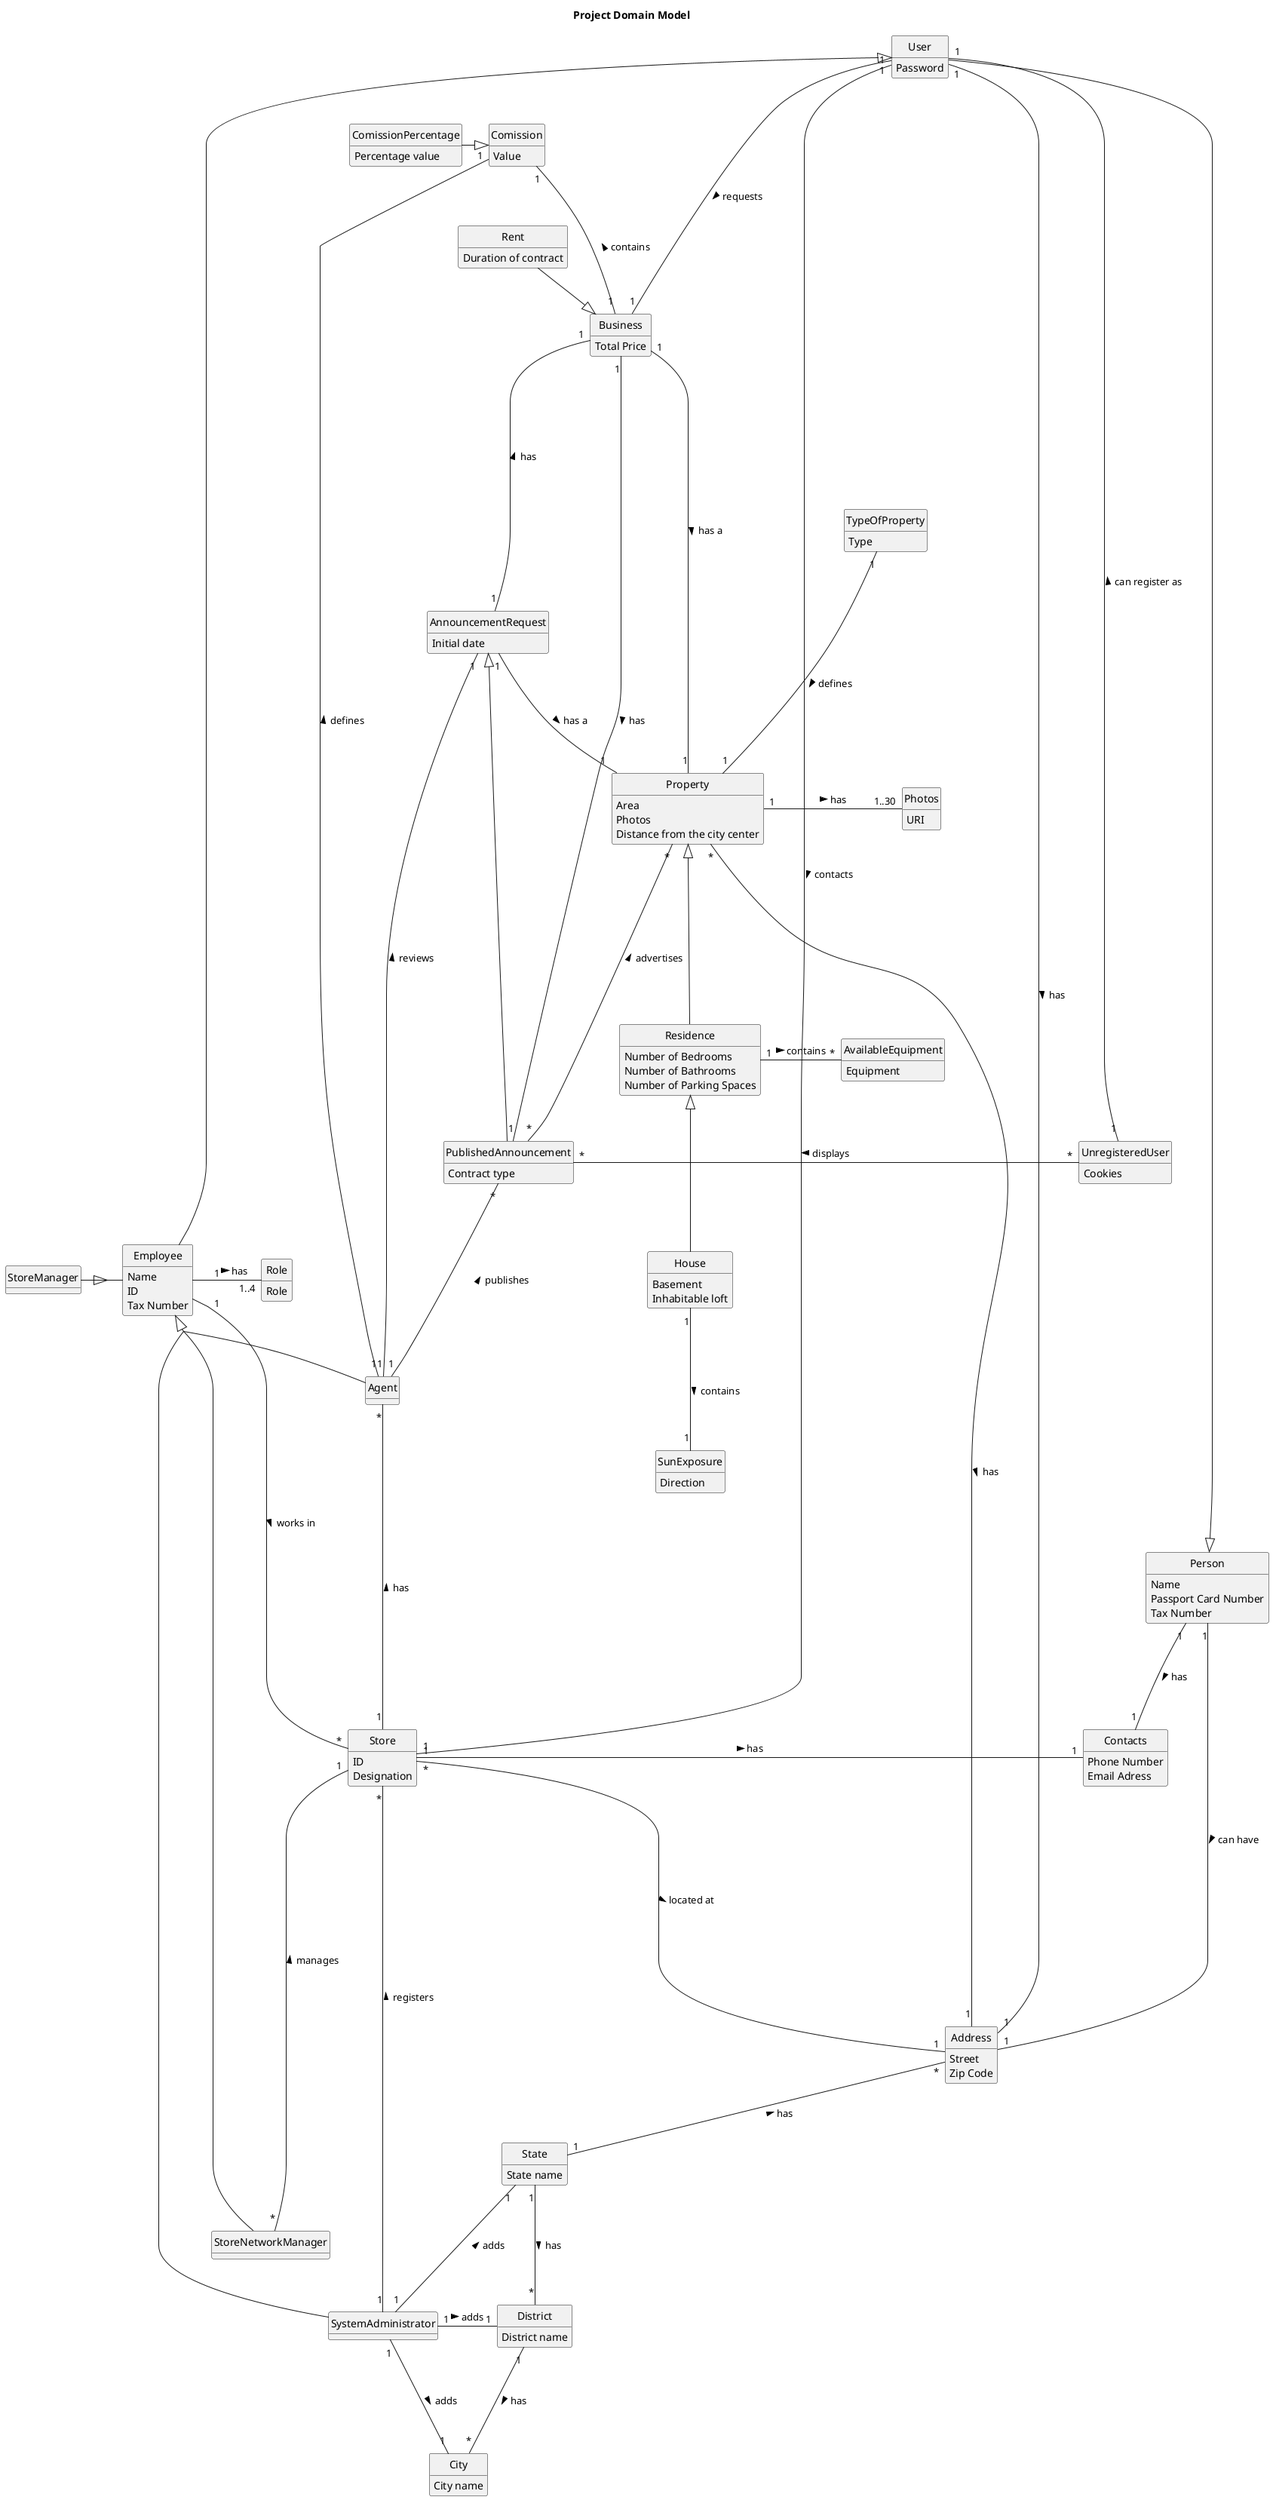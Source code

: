 @startuml

skinparam groupInheritance 2
skinparam monochrome true
skinparam packageStyle rectangle
skinparam shadowing false
skinparam classAttributeIconSize 0
skinparam linetype orthogonal

hide circle
hide methods

title Project Domain Model

class UnregisteredUser {
    Cookies
}

class State {
    State name
}

class User {
    Password
}

class Person {
    Name
    Passport Card Number
    Tax Number
}

class District {
    District name
}

class City {
    City name
}

class Address {
    Street
    Zip Code
}

class Contacts {
    Phone Number
    Email Adress
}

class Store {
    ID
    Designation
}

class Employee {
    Name
    ID
    Tax Number
}

class Role {
    Role
}

class Photos {
    URI
}

class AvailableEquipment {
    Equipment
}

class ComissionPercentage {
    Percentage value
}

class Rent {
    Duration of contract
}

class AnnouncementRequest {
    Initial date
}

class PublishedAnnouncement {
    Contract type
}

class Business {
    Total Price
}

class Residence {
    Number of Bedrooms
    Number of Bathrooms
    Number of Parking Spaces
}

class TypeOfProperty{
    Type
}

class Property {
    Area
    Photos
    Distance from the city center
}

class House {
    Basement
    Inhabitable loft
}

class SunExposure {
    Direction
}

class Comission {
    Value
}

Comission "1" --- "1" Business : contains <
District "1" -right--- "*" City : has >
House "1" -down-- "1" SunExposure : contains >
Property <|-down--- Residence
Property "*" ---right- "1" Address : has >
PublishedAnnouncement "1" --down-- "1" Business : has <
Property "1" -right--- "1..30" Photos : has >
PublishedAnnouncement "*" -up---- "*" Property: advertises >
Residence "1" -right--- "*" AvailableEquipment : contains >
Residence <|-down-- House
State "1" -right-- "*" District : has >
State "1" -up- "*" Address : has >
TypeOfProperty "1" -down--- "1" Property : defines >
UnregisteredUser "*" -left--- "*" PublishedAnnouncement: displays >
Store "1" ---right- "1" Contacts: has >
Address "1" -left--- "1" User: has <
User "1" ---- "1" Store: contacts >
Agent "*" -down- "1" Store: has <
Comission "1" -right---- "1" Agent: defines <
User "1" -down-- "1" Business: requests >
Property "1" ------- "1" Business: has a <
AnnouncementRequest "1" -up--- "1" Business: has >
Agent "1" --- "1" AnnouncementRequest : reviews >
AnnouncementRequest "1" --- "1" Property: has a >
AnnouncementRequest  <|-down--  PublishedAnnouncement
PublishedAnnouncement "*" --- "1" Agent: publishes <
Business <|-up- Rent
Comission <|-left--- ComissionPercentage
User <|-down-------------- Employee
Employee <|-- Agent
Employee <|- StoreNetworkManager
Employee <|-left-- StoreManager
Employee <|------ SystemAdministrator
Store "*" ----- "1" Address : located at >
Employee "1" ------ "*" Store : works in >
Employee "1" - "1..4" Role : has >
Store "1" ------- "*" StoreNetworkManager : manages <
City "1" -up-- "1" SystemAdministrator: adds <
District "1" -left-- "1" SystemAdministrator: adds <
State "1" -down-- "1" SystemAdministrator: adds <
UnregisteredUser "1" -right-- "1" User : can register as >
Person "1" --- "1" Address : can have >
Person "1" -down-- "1" Contacts : has >
Person <|-up- User
SystemAdministrator "1" -left-- "*" Store: registers >




@enduml